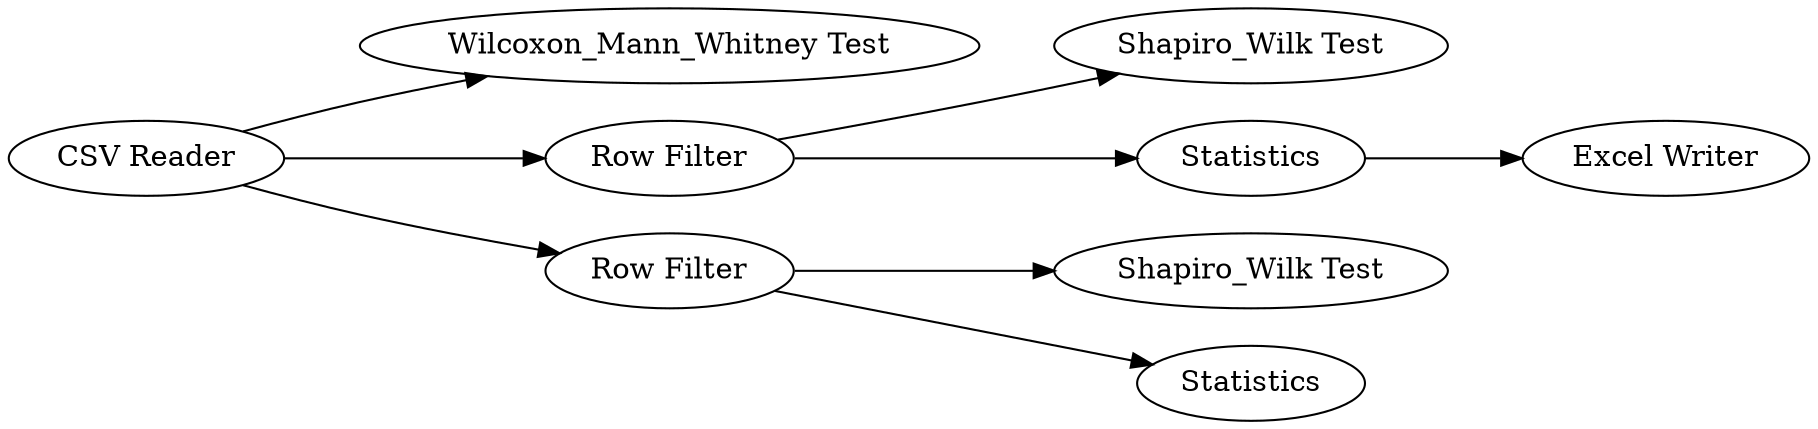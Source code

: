 digraph {
	118 -> 125
	114 -> 112
	118 -> 114
	120 -> 123
	118 -> 120
	120 -> 121
	114 -> 30
	30 -> 122
	123 [label="Shapiro_Wilk Test"]
	120 [label="Row Filter"]
	125 [label="Wilcoxon_Mann_Whitney Test"]
	112 [label="Shapiro_Wilk Test"]
	118 [label="CSV Reader"]
	121 [label=Statistics]
	122 [label="Excel Writer"]
	114 [label="Row Filter"]
	30 [label=Statistics]
	rankdir=LR
}

